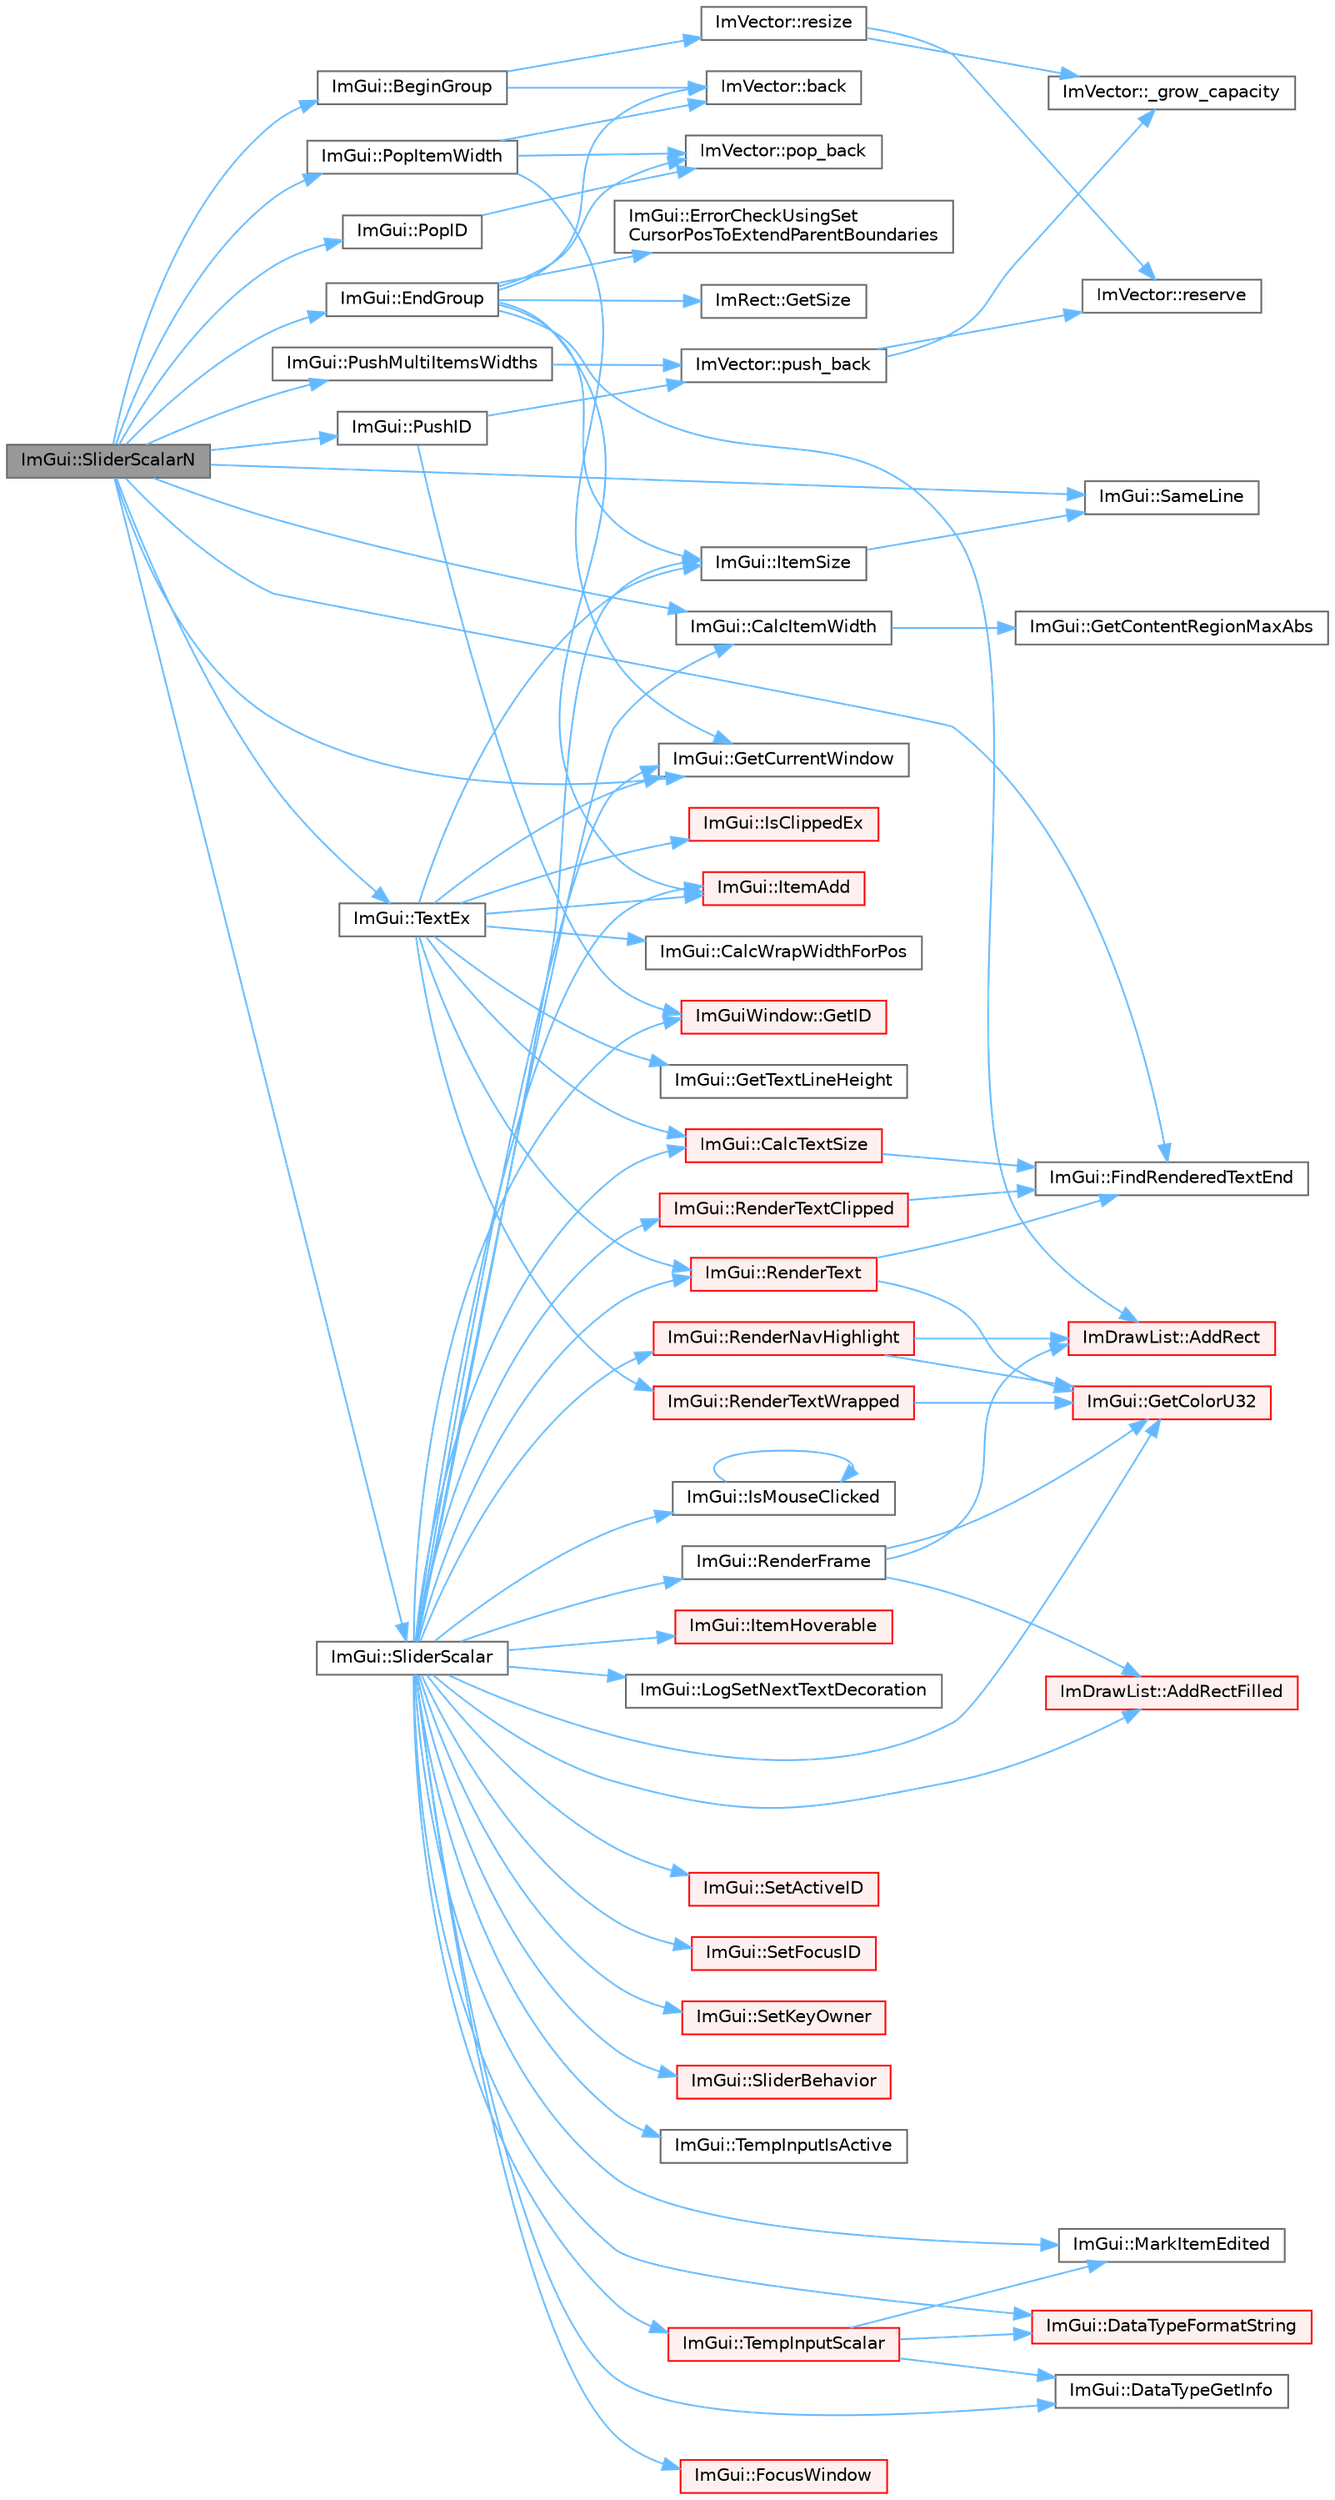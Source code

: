 digraph "ImGui::SliderScalarN"
{
 // LATEX_PDF_SIZE
  bgcolor="transparent";
  edge [fontname=Helvetica,fontsize=10,labelfontname=Helvetica,labelfontsize=10];
  node [fontname=Helvetica,fontsize=10,shape=box,height=0.2,width=0.4];
  rankdir="LR";
  Node1 [id="Node000001",label="ImGui::SliderScalarN",height=0.2,width=0.4,color="gray40", fillcolor="grey60", style="filled", fontcolor="black",tooltip=" "];
  Node1 -> Node2 [id="edge1_Node000001_Node000002",color="steelblue1",style="solid",tooltip=" "];
  Node2 [id="Node000002",label="ImGui::BeginGroup",height=0.2,width=0.4,color="grey40", fillcolor="white", style="filled",URL="$namespace_im_gui.html#a42407e196b7ed2a8755bff28aae9805f",tooltip=" "];
  Node2 -> Node3 [id="edge2_Node000002_Node000003",color="steelblue1",style="solid",tooltip=" "];
  Node3 [id="Node000003",label="ImVector::back",height=0.2,width=0.4,color="grey40", fillcolor="white", style="filled",URL="$struct_im_vector.html#a2d80e87e81b1b01143c8d8be93e6fde1",tooltip=" "];
  Node2 -> Node4 [id="edge3_Node000002_Node000004",color="steelblue1",style="solid",tooltip=" "];
  Node4 [id="Node000004",label="ImVector::resize",height=0.2,width=0.4,color="grey40", fillcolor="white", style="filled",URL="$struct_im_vector.html#ac371dd62e56ae486b1a5038cf07eee56",tooltip=" "];
  Node4 -> Node5 [id="edge4_Node000004_Node000005",color="steelblue1",style="solid",tooltip=" "];
  Node5 [id="Node000005",label="ImVector::_grow_capacity",height=0.2,width=0.4,color="grey40", fillcolor="white", style="filled",URL="$struct_im_vector.html#a3a097635d464b1b70dc7d59996a88b28",tooltip=" "];
  Node4 -> Node6 [id="edge5_Node000004_Node000006",color="steelblue1",style="solid",tooltip=" "];
  Node6 [id="Node000006",label="ImVector::reserve",height=0.2,width=0.4,color="grey40", fillcolor="white", style="filled",URL="$struct_im_vector.html#a0f14f5736c3372157856eebb67123b75",tooltip=" "];
  Node1 -> Node7 [id="edge6_Node000001_Node000007",color="steelblue1",style="solid",tooltip=" "];
  Node7 [id="Node000007",label="ImGui::CalcItemWidth",height=0.2,width=0.4,color="grey40", fillcolor="white", style="filled",URL="$namespace_im_gui.html#ab3b3ba92ebd8bca4a552dd93321a1994",tooltip=" "];
  Node7 -> Node8 [id="edge7_Node000007_Node000008",color="steelblue1",style="solid",tooltip=" "];
  Node8 [id="Node000008",label="ImGui::GetContentRegionMaxAbs",height=0.2,width=0.4,color="grey40", fillcolor="white", style="filled",URL="$namespace_im_gui.html#adc4d9b0d735ffae1f1598c4df038024c",tooltip=" "];
  Node1 -> Node9 [id="edge8_Node000001_Node000009",color="steelblue1",style="solid",tooltip=" "];
  Node9 [id="Node000009",label="ImGui::EndGroup",height=0.2,width=0.4,color="grey40", fillcolor="white", style="filled",URL="$namespace_im_gui.html#a05fc97fc64f28a55486087f503d9a622",tooltip=" "];
  Node9 -> Node10 [id="edge9_Node000009_Node000010",color="steelblue1",style="solid",tooltip=" "];
  Node10 [id="Node000010",label="ImDrawList::AddRect",height=0.2,width=0.4,color="red", fillcolor="#FFF0F0", style="filled",URL="$struct_im_draw_list.html#ad96f10a3e954fe0c5b7c96d4e205af7b",tooltip=" "];
  Node9 -> Node3 [id="edge10_Node000009_Node000003",color="steelblue1",style="solid",tooltip=" "];
  Node9 -> Node21 [id="edge11_Node000009_Node000021",color="steelblue1",style="solid",tooltip=" "];
  Node21 [id="Node000021",label="ImGui::ErrorCheckUsingSet\lCursorPosToExtendParentBoundaries",height=0.2,width=0.4,color="grey40", fillcolor="white", style="filled",URL="$namespace_im_gui.html#ad5832500c14abd9e76e376b82701385b",tooltip=" "];
  Node9 -> Node22 [id="edge12_Node000009_Node000022",color="steelblue1",style="solid",tooltip=" "];
  Node22 [id="Node000022",label="ImRect::GetSize",height=0.2,width=0.4,color="grey40", fillcolor="white", style="filled",URL="$struct_im_rect.html#ae459d9c50003058cfb34519a571aaf33",tooltip=" "];
  Node9 -> Node23 [id="edge13_Node000009_Node000023",color="steelblue1",style="solid",tooltip=" "];
  Node23 [id="Node000023",label="ImGui::ItemAdd",height=0.2,width=0.4,color="red", fillcolor="#FFF0F0", style="filled",URL="$namespace_im_gui.html#a5de8ecd4c80efdca1af7329a2a48121c",tooltip=" "];
  Node9 -> Node34 [id="edge14_Node000009_Node000034",color="steelblue1",style="solid",tooltip=" "];
  Node34 [id="Node000034",label="ImGui::ItemSize",height=0.2,width=0.4,color="grey40", fillcolor="white", style="filled",URL="$namespace_im_gui.html#aeeb1ec6ae6548173dbf813e7df538c48",tooltip=" "];
  Node34 -> Node35 [id="edge15_Node000034_Node000035",color="steelblue1",style="solid",tooltip=" "];
  Node35 [id="Node000035",label="ImGui::SameLine",height=0.2,width=0.4,color="grey40", fillcolor="white", style="filled",URL="$namespace_im_gui.html#a2991c91e94f3b77a0c3411f4f3aa348e",tooltip=" "];
  Node9 -> Node36 [id="edge16_Node000009_Node000036",color="steelblue1",style="solid",tooltip=" "];
  Node36 [id="Node000036",label="ImVector::pop_back",height=0.2,width=0.4,color="grey40", fillcolor="white", style="filled",URL="$struct_im_vector.html#a3db7ce62d3c429effdb893fbf7148c1c",tooltip=" "];
  Node1 -> Node37 [id="edge17_Node000001_Node000037",color="steelblue1",style="solid",tooltip=" "];
  Node37 [id="Node000037",label="ImGui::FindRenderedTextEnd",height=0.2,width=0.4,color="grey40", fillcolor="white", style="filled",URL="$namespace_im_gui.html#a7671e1dbc803a31b06081b52a771d83f",tooltip=" "];
  Node1 -> Node38 [id="edge18_Node000001_Node000038",color="steelblue1",style="solid",tooltip=" "];
  Node38 [id="Node000038",label="ImGui::GetCurrentWindow",height=0.2,width=0.4,color="grey40", fillcolor="white", style="filled",URL="$namespace_im_gui.html#ac452417b5004ca16a814a72cff153526",tooltip=" "];
  Node1 -> Node39 [id="edge19_Node000001_Node000039",color="steelblue1",style="solid",tooltip=" "];
  Node39 [id="Node000039",label="ImGui::PopID",height=0.2,width=0.4,color="grey40", fillcolor="white", style="filled",URL="$namespace_im_gui.html#aba0b2d8f890a5d435ae43d0c4a2d4dd1",tooltip=" "];
  Node39 -> Node36 [id="edge20_Node000039_Node000036",color="steelblue1",style="solid",tooltip=" "];
  Node1 -> Node40 [id="edge21_Node000001_Node000040",color="steelblue1",style="solid",tooltip=" "];
  Node40 [id="Node000040",label="ImGui::PopItemWidth",height=0.2,width=0.4,color="grey40", fillcolor="white", style="filled",URL="$namespace_im_gui.html#ad29a3fc0cb5dfc7f9fc7224512ce90bf",tooltip=" "];
  Node40 -> Node3 [id="edge22_Node000040_Node000003",color="steelblue1",style="solid",tooltip=" "];
  Node40 -> Node38 [id="edge23_Node000040_Node000038",color="steelblue1",style="solid",tooltip=" "];
  Node40 -> Node36 [id="edge24_Node000040_Node000036",color="steelblue1",style="solid",tooltip=" "];
  Node1 -> Node41 [id="edge25_Node000001_Node000041",color="steelblue1",style="solid",tooltip=" "];
  Node41 [id="Node000041",label="ImGui::PushID",height=0.2,width=0.4,color="grey40", fillcolor="white", style="filled",URL="$namespace_im_gui.html#a27a8533605dc5b8cabf161bf7715bbde",tooltip=" "];
  Node41 -> Node42 [id="edge26_Node000041_Node000042",color="steelblue1",style="solid",tooltip=" "];
  Node42 [id="Node000042",label="ImGuiWindow::GetID",height=0.2,width=0.4,color="red", fillcolor="#FFF0F0", style="filled",URL="$struct_im_gui_window.html#a66400a63bc0b54d7d29e08d1b1b1a42b",tooltip=" "];
  Node41 -> Node46 [id="edge27_Node000041_Node000046",color="steelblue1",style="solid",tooltip=" "];
  Node46 [id="Node000046",label="ImVector::push_back",height=0.2,width=0.4,color="grey40", fillcolor="white", style="filled",URL="$struct_im_vector.html#aab5df48e0711a48bd12f3206e08c4108",tooltip=" "];
  Node46 -> Node5 [id="edge28_Node000046_Node000005",color="steelblue1",style="solid",tooltip=" "];
  Node46 -> Node6 [id="edge29_Node000046_Node000006",color="steelblue1",style="solid",tooltip=" "];
  Node1 -> Node47 [id="edge30_Node000001_Node000047",color="steelblue1",style="solid",tooltip=" "];
  Node47 [id="Node000047",label="ImGui::PushMultiItemsWidths",height=0.2,width=0.4,color="grey40", fillcolor="white", style="filled",URL="$namespace_im_gui.html#a6ec35a6af1a0bbe454d79c2c63b030cc",tooltip=" "];
  Node47 -> Node46 [id="edge31_Node000047_Node000046",color="steelblue1",style="solid",tooltip=" "];
  Node1 -> Node35 [id="edge32_Node000001_Node000035",color="steelblue1",style="solid",tooltip=" "];
  Node1 -> Node48 [id="edge33_Node000001_Node000048",color="steelblue1",style="solid",tooltip=" "];
  Node48 [id="Node000048",label="ImGui::SliderScalar",height=0.2,width=0.4,color="grey40", fillcolor="white", style="filled",URL="$namespace_im_gui.html#afdd7faa9a69f75b8d674cdc207441bea",tooltip=" "];
  Node48 -> Node49 [id="edge34_Node000048_Node000049",color="steelblue1",style="solid",tooltip=" "];
  Node49 [id="Node000049",label="ImDrawList::AddRectFilled",height=0.2,width=0.4,color="red", fillcolor="#FFF0F0", style="filled",URL="$struct_im_draw_list.html#a6b16ab764160b0251d2e7b3bd08c1ffc",tooltip=" "];
  Node48 -> Node7 [id="edge35_Node000048_Node000007",color="steelblue1",style="solid",tooltip=" "];
  Node48 -> Node53 [id="edge36_Node000048_Node000053",color="steelblue1",style="solid",tooltip=" "];
  Node53 [id="Node000053",label="ImGui::CalcTextSize",height=0.2,width=0.4,color="red", fillcolor="#FFF0F0", style="filled",URL="$namespace_im_gui.html#a848b9db6cc4a186751c0ecebcaadc33b",tooltip=" "];
  Node53 -> Node37 [id="edge37_Node000053_Node000037",color="steelblue1",style="solid",tooltip=" "];
  Node48 -> Node57 [id="edge38_Node000048_Node000057",color="steelblue1",style="solid",tooltip=" "];
  Node57 [id="Node000057",label="ImGui::DataTypeFormatString",height=0.2,width=0.4,color="red", fillcolor="#FFF0F0", style="filled",URL="$namespace_im_gui.html#a5fda8e22d0e4721940aefcb7232b1f82",tooltip=" "];
  Node48 -> Node58 [id="edge39_Node000048_Node000058",color="steelblue1",style="solid",tooltip=" "];
  Node58 [id="Node000058",label="ImGui::DataTypeGetInfo",height=0.2,width=0.4,color="grey40", fillcolor="white", style="filled",URL="$namespace_im_gui.html#a5b25ed1443e5a28d5a5725892e896578",tooltip=" "];
  Node48 -> Node59 [id="edge40_Node000048_Node000059",color="steelblue1",style="solid",tooltip=" "];
  Node59 [id="Node000059",label="ImGui::FocusWindow",height=0.2,width=0.4,color="red", fillcolor="#FFF0F0", style="filled",URL="$namespace_im_gui.html#a27aa6f2f3aa11778c6d023b1b223f262",tooltip=" "];
  Node48 -> Node76 [id="edge41_Node000048_Node000076",color="steelblue1",style="solid",tooltip=" "];
  Node76 [id="Node000076",label="ImGui::GetColorU32",height=0.2,width=0.4,color="red", fillcolor="#FFF0F0", style="filled",URL="$namespace_im_gui.html#a0de2d9bd347d9866511eb8d014e62556",tooltip=" "];
  Node48 -> Node38 [id="edge42_Node000048_Node000038",color="steelblue1",style="solid",tooltip=" "];
  Node48 -> Node42 [id="edge43_Node000048_Node000042",color="steelblue1",style="solid",tooltip=" "];
  Node48 -> Node78 [id="edge44_Node000048_Node000078",color="steelblue1",style="solid",tooltip=" "];
  Node78 [id="Node000078",label="ImGui::IsMouseClicked",height=0.2,width=0.4,color="grey40", fillcolor="white", style="filled",URL="$namespace_im_gui.html#a2d430db9485d0b3d86d51d5436225495",tooltip=" "];
  Node78 -> Node78 [id="edge45_Node000078_Node000078",color="steelblue1",style="solid",tooltip=" "];
  Node48 -> Node23 [id="edge46_Node000048_Node000023",color="steelblue1",style="solid",tooltip=" "];
  Node48 -> Node79 [id="edge47_Node000048_Node000079",color="steelblue1",style="solid",tooltip=" "];
  Node79 [id="Node000079",label="ImGui::ItemHoverable",height=0.2,width=0.4,color="red", fillcolor="#FFF0F0", style="filled",URL="$namespace_im_gui.html#a1d7304e335dbe35c4d97b67854111ed2",tooltip=" "];
  Node48 -> Node34 [id="edge48_Node000048_Node000034",color="steelblue1",style="solid",tooltip=" "];
  Node48 -> Node82 [id="edge49_Node000048_Node000082",color="steelblue1",style="solid",tooltip=" "];
  Node82 [id="Node000082",label="ImGui::LogSetNextTextDecoration",height=0.2,width=0.4,color="grey40", fillcolor="white", style="filled",URL="$namespace_im_gui.html#a66bc1e61bff5f2170bcd2d7d071eaa22",tooltip=" "];
  Node48 -> Node83 [id="edge50_Node000048_Node000083",color="steelblue1",style="solid",tooltip=" "];
  Node83 [id="Node000083",label="ImGui::MarkItemEdited",height=0.2,width=0.4,color="grey40", fillcolor="white", style="filled",URL="$namespace_im_gui.html#a83036681a36fbee2d35b5b57a1ef72e6",tooltip=" "];
  Node48 -> Node84 [id="edge51_Node000048_Node000084",color="steelblue1",style="solid",tooltip=" "];
  Node84 [id="Node000084",label="ImGui::RenderFrame",height=0.2,width=0.4,color="grey40", fillcolor="white", style="filled",URL="$namespace_im_gui.html#a621ba649568ede3939d4f10d83b86d04",tooltip=" "];
  Node84 -> Node10 [id="edge52_Node000084_Node000010",color="steelblue1",style="solid",tooltip=" "];
  Node84 -> Node49 [id="edge53_Node000084_Node000049",color="steelblue1",style="solid",tooltip=" "];
  Node84 -> Node76 [id="edge54_Node000084_Node000076",color="steelblue1",style="solid",tooltip=" "];
  Node48 -> Node85 [id="edge55_Node000048_Node000085",color="steelblue1",style="solid",tooltip=" "];
  Node85 [id="Node000085",label="ImGui::RenderNavHighlight",height=0.2,width=0.4,color="red", fillcolor="#FFF0F0", style="filled",URL="$namespace_im_gui.html#add2e040b97eeb0857dc7d02876b07b72",tooltip=" "];
  Node85 -> Node10 [id="edge56_Node000085_Node000010",color="steelblue1",style="solid",tooltip=" "];
  Node85 -> Node76 [id="edge57_Node000085_Node000076",color="steelblue1",style="solid",tooltip=" "];
  Node48 -> Node90 [id="edge58_Node000048_Node000090",color="steelblue1",style="solid",tooltip=" "];
  Node90 [id="Node000090",label="ImGui::RenderText",height=0.2,width=0.4,color="red", fillcolor="#FFF0F0", style="filled",URL="$namespace_im_gui.html#a9971ce57f2a288ac3a12df886c5550d1",tooltip=" "];
  Node90 -> Node37 [id="edge59_Node000090_Node000037",color="steelblue1",style="solid",tooltip=" "];
  Node90 -> Node76 [id="edge60_Node000090_Node000076",color="steelblue1",style="solid",tooltip=" "];
  Node48 -> Node96 [id="edge61_Node000048_Node000096",color="steelblue1",style="solid",tooltip=" "];
  Node96 [id="Node000096",label="ImGui::RenderTextClipped",height=0.2,width=0.4,color="red", fillcolor="#FFF0F0", style="filled",URL="$namespace_im_gui.html#ab362eafae794c7364a6b96ea06f38eb9",tooltip=" "];
  Node96 -> Node37 [id="edge62_Node000096_Node000037",color="steelblue1",style="solid",tooltip=" "];
  Node48 -> Node67 [id="edge63_Node000048_Node000067",color="steelblue1",style="solid",tooltip=" "];
  Node67 [id="Node000067",label="ImGui::SetActiveID",height=0.2,width=0.4,color="red", fillcolor="#FFF0F0", style="filled",URL="$namespace_im_gui.html#a27b8ace13a8c421ee8405f0cbebe4ead",tooltip=" "];
  Node48 -> Node98 [id="edge64_Node000048_Node000098",color="steelblue1",style="solid",tooltip=" "];
  Node98 [id="Node000098",label="ImGui::SetFocusID",height=0.2,width=0.4,color="red", fillcolor="#FFF0F0", style="filled",URL="$namespace_im_gui.html#a8ad578d7141486ff12b59b0c251234e6",tooltip=" "];
  Node48 -> Node101 [id="edge65_Node000048_Node000101",color="steelblue1",style="solid",tooltip=" "];
  Node101 [id="Node000101",label="ImGui::SetKeyOwner",height=0.2,width=0.4,color="red", fillcolor="#FFF0F0", style="filled",URL="$namespace_im_gui.html#ac415798dd69ab045cda84dd14a52c3ea",tooltip=" "];
  Node48 -> Node106 [id="edge66_Node000048_Node000106",color="steelblue1",style="solid",tooltip=" "];
  Node106 [id="Node000106",label="ImGui::SliderBehavior",height=0.2,width=0.4,color="red", fillcolor="#FFF0F0", style="filled",URL="$namespace_im_gui.html#af8d5d2cfa55221448e55e51b1abcfe93",tooltip=" "];
  Node48 -> Node108 [id="edge67_Node000048_Node000108",color="steelblue1",style="solid",tooltip=" "];
  Node108 [id="Node000108",label="ImGui::TempInputIsActive",height=0.2,width=0.4,color="grey40", fillcolor="white", style="filled",URL="$namespace_im_gui.html#a4e5c8dd9a681f3b8f8f36b07d84ae0e5",tooltip=" "];
  Node48 -> Node109 [id="edge68_Node000048_Node000109",color="steelblue1",style="solid",tooltip=" "];
  Node109 [id="Node000109",label="ImGui::TempInputScalar",height=0.2,width=0.4,color="red", fillcolor="#FFF0F0", style="filled",URL="$namespace_im_gui.html#a392fed3e7db2a75abf217bf84c6abce9",tooltip=" "];
  Node109 -> Node57 [id="edge69_Node000109_Node000057",color="steelblue1",style="solid",tooltip=" "];
  Node109 -> Node58 [id="edge70_Node000109_Node000058",color="steelblue1",style="solid",tooltip=" "];
  Node109 -> Node83 [id="edge71_Node000109_Node000083",color="steelblue1",style="solid",tooltip=" "];
  Node1 -> Node245 [id="edge72_Node000001_Node000245",color="steelblue1",style="solid",tooltip=" "];
  Node245 [id="Node000245",label="ImGui::TextEx",height=0.2,width=0.4,color="grey40", fillcolor="white", style="filled",URL="$namespace_im_gui.html#aae6420fec03511fd478d9108f31e6b5f",tooltip=" "];
  Node245 -> Node53 [id="edge73_Node000245_Node000053",color="steelblue1",style="solid",tooltip=" "];
  Node245 -> Node246 [id="edge74_Node000245_Node000246",color="steelblue1",style="solid",tooltip=" "];
  Node246 [id="Node000246",label="ImGui::CalcWrapWidthForPos",height=0.2,width=0.4,color="grey40", fillcolor="white", style="filled",URL="$namespace_im_gui.html#a66416151e58c34cd02973976de66e0e9",tooltip=" "];
  Node245 -> Node38 [id="edge75_Node000245_Node000038",color="steelblue1",style="solid",tooltip=" "];
  Node245 -> Node247 [id="edge76_Node000245_Node000247",color="steelblue1",style="solid",tooltip=" "];
  Node247 [id="Node000247",label="ImGui::GetTextLineHeight",height=0.2,width=0.4,color="grey40", fillcolor="white", style="filled",URL="$namespace_im_gui.html#aaba5637199d31ea23d4d143b30a44aff",tooltip=" "];
  Node245 -> Node248 [id="edge77_Node000245_Node000248",color="steelblue1",style="solid",tooltip=" "];
  Node248 [id="Node000248",label="ImGui::IsClippedEx",height=0.2,width=0.4,color="red", fillcolor="#FFF0F0", style="filled",URL="$namespace_im_gui.html#a7c21c85f5c95aa4ce6c2bd28bb980d44",tooltip=" "];
  Node245 -> Node23 [id="edge78_Node000245_Node000023",color="steelblue1",style="solid",tooltip=" "];
  Node245 -> Node34 [id="edge79_Node000245_Node000034",color="steelblue1",style="solid",tooltip=" "];
  Node245 -> Node90 [id="edge80_Node000245_Node000090",color="steelblue1",style="solid",tooltip=" "];
  Node245 -> Node249 [id="edge81_Node000245_Node000249",color="steelblue1",style="solid",tooltip=" "];
  Node249 [id="Node000249",label="ImGui::RenderTextWrapped",height=0.2,width=0.4,color="red", fillcolor="#FFF0F0", style="filled",URL="$namespace_im_gui.html#aa483b40f6899e1b289b4bf6c2673d1d2",tooltip=" "];
  Node249 -> Node76 [id="edge82_Node000249_Node000076",color="steelblue1",style="solid",tooltip=" "];
}

